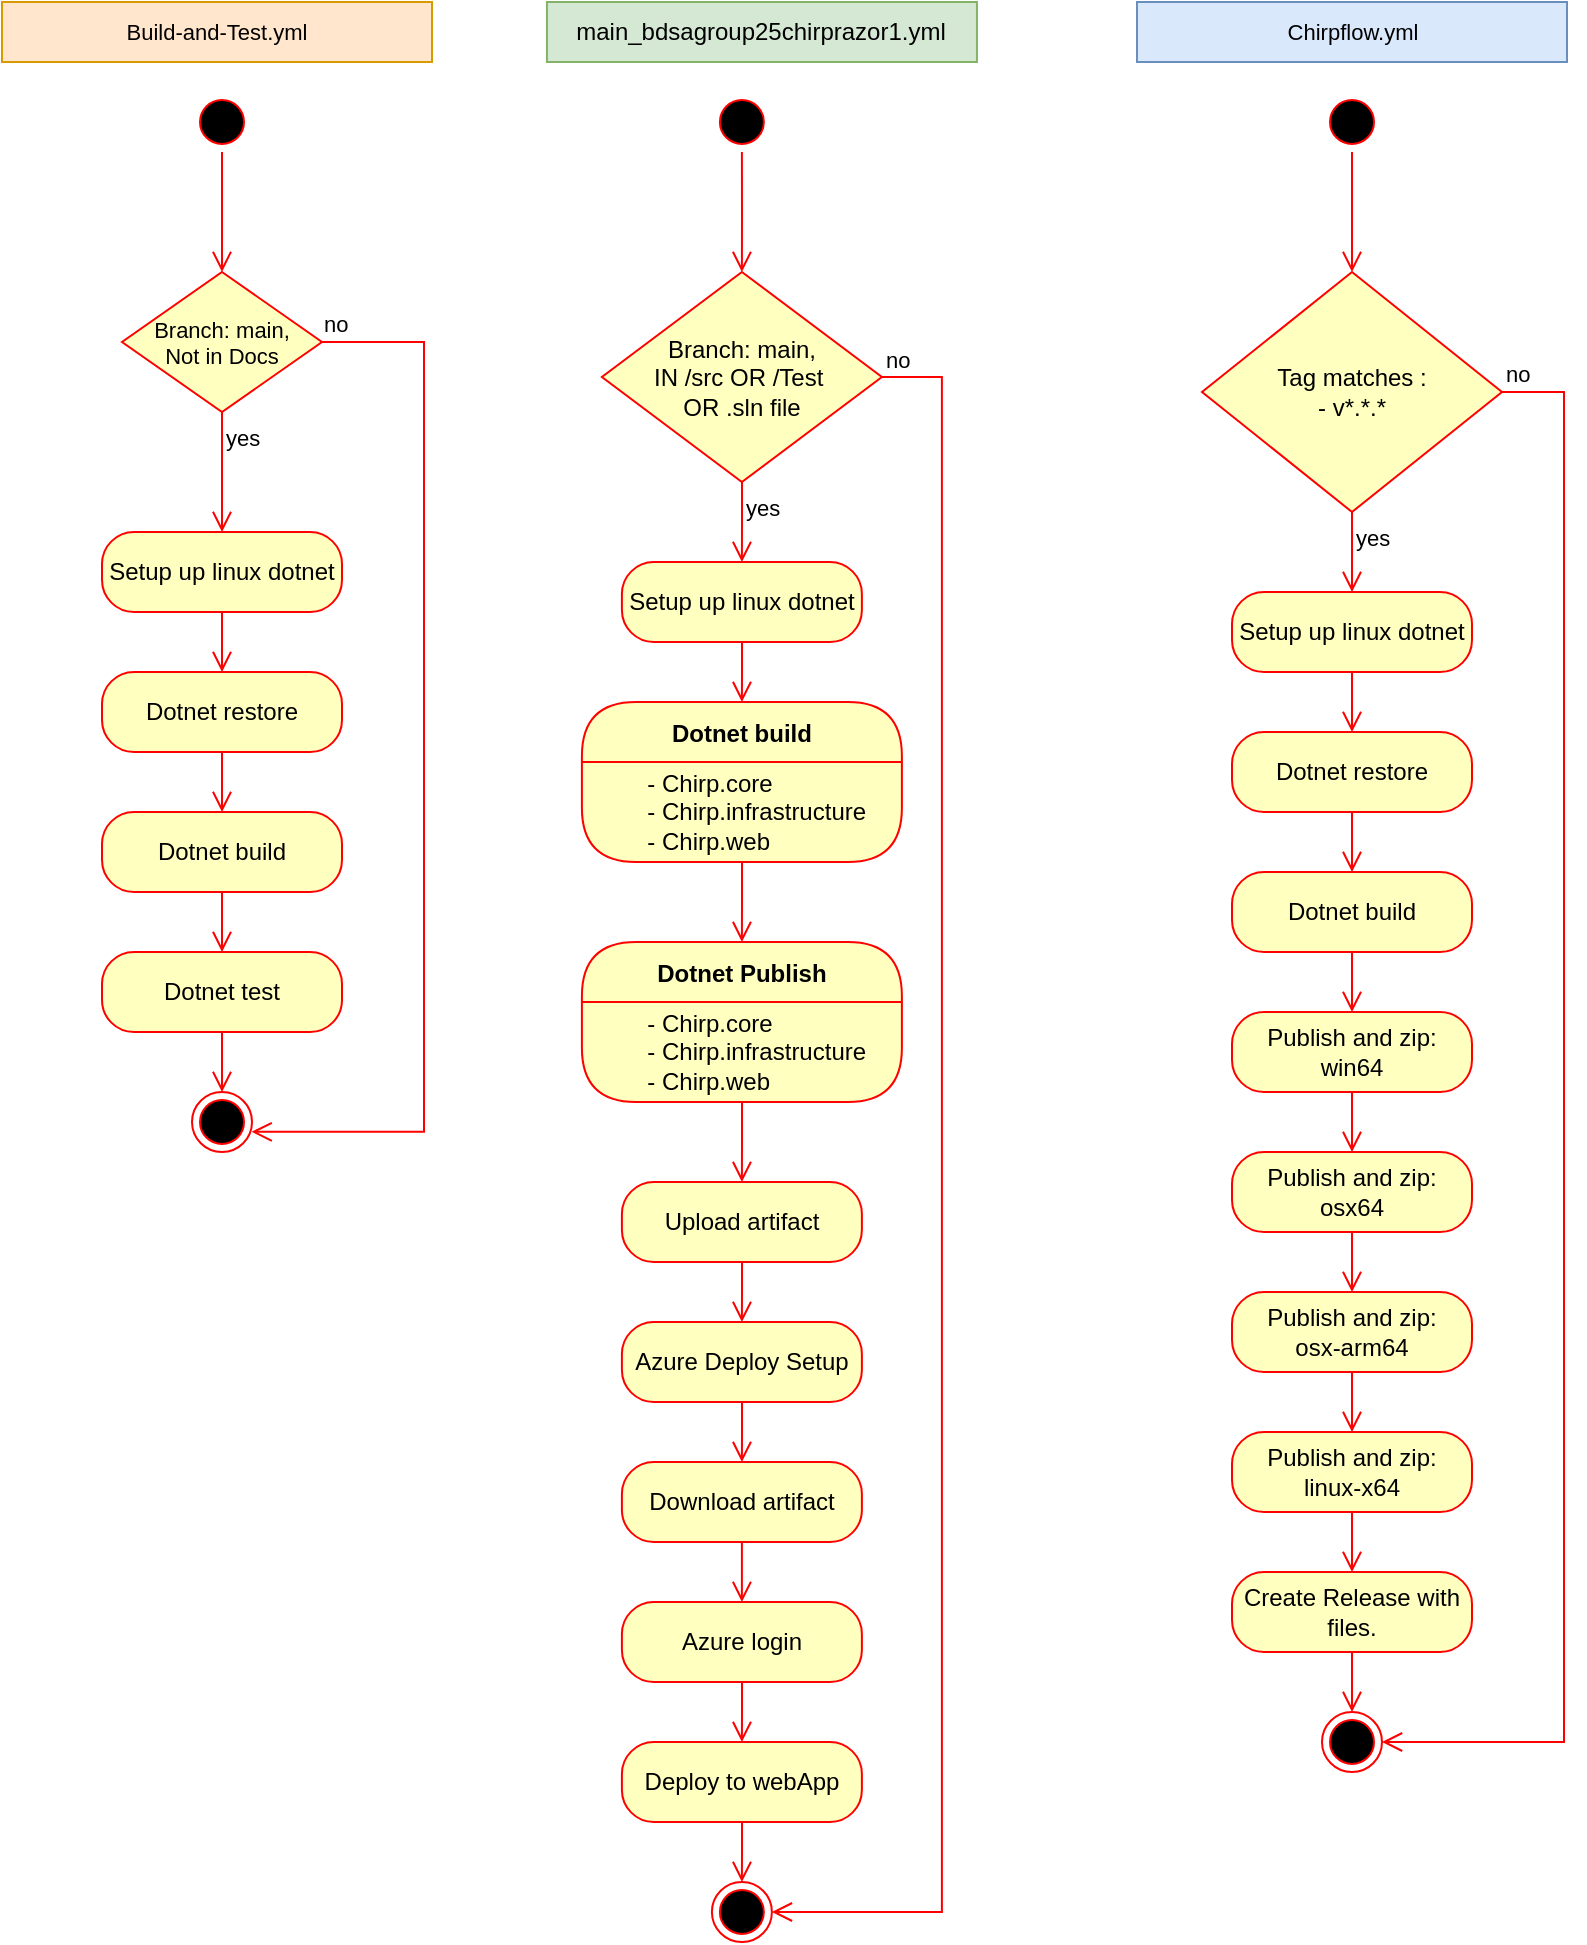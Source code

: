 <mxfile version="24.7.17">
  <diagram name="Page-1" id="f7LDHN_3DqTg1MV2c_hO">
    <mxGraphModel dx="1151" dy="682" grid="1" gridSize="10" guides="1" tooltips="1" connect="1" arrows="1" fold="1" page="1" pageScale="1" pageWidth="827" pageHeight="1169" math="0" shadow="0">
      <root>
        <mxCell id="0" />
        <mxCell id="1" parent="0" />
        <mxCell id="b7QniJWKjZs4ARnllk3c-1" value="" style="ellipse;html=1;shape=endState;fillColor=#000000;strokeColor=#ff0000;" parent="1" vertex="1">
          <mxGeometry x="105" y="570" width="30" height="30" as="geometry" />
        </mxCell>
        <mxCell id="b7QniJWKjZs4ARnllk3c-9" value="&lt;font style=&quot;font-size: 11px;&quot;&gt;Branch: main,&lt;/font&gt;&lt;div style=&quot;font-size: 11px;&quot;&gt;&lt;font style=&quot;font-size: 11px;&quot;&gt;Not in Docs&lt;/font&gt;&lt;/div&gt;" style="rhombus;whiteSpace=wrap;html=1;fontColor=#000000;fillColor=#ffffc0;strokeColor=#ff0000;" parent="1" vertex="1">
          <mxGeometry x="70" y="160" width="100" height="70" as="geometry" />
        </mxCell>
        <mxCell id="b7QniJWKjZs4ARnllk3c-10" value="no" style="edgeStyle=orthogonalEdgeStyle;html=1;align=left;verticalAlign=bottom;endArrow=open;endSize=8;strokeColor=#ff0000;rounded=0;entryX=0.994;entryY=0.663;entryDx=0;entryDy=0;entryPerimeter=0;" parent="1" target="b7QniJWKjZs4ARnllk3c-1" edge="1">
          <mxGeometry x="-1" relative="1" as="geometry">
            <mxPoint x="140" y="580" as="targetPoint" />
            <mxPoint x="169" y="195" as="sourcePoint" />
            <Array as="points">
              <mxPoint x="221" y="195" />
              <mxPoint x="221" y="590" />
            </Array>
          </mxGeometry>
        </mxCell>
        <mxCell id="b7QniJWKjZs4ARnllk3c-11" value="yes" style="edgeStyle=orthogonalEdgeStyle;html=1;align=left;verticalAlign=top;endArrow=open;endSize=8;strokeColor=#ff0000;rounded=0;" parent="1" source="b7QniJWKjZs4ARnllk3c-9" edge="1">
          <mxGeometry x="-1" relative="1" as="geometry">
            <mxPoint x="120" y="290" as="targetPoint" />
          </mxGeometry>
        </mxCell>
        <mxCell id="b7QniJWKjZs4ARnllk3c-12" value="Setup up linux dotnet" style="rounded=1;whiteSpace=wrap;html=1;arcSize=40;fontColor=#000000;fillColor=#ffffc0;strokeColor=#ff0000;" parent="1" vertex="1">
          <mxGeometry x="60" y="290" width="120" height="40" as="geometry" />
        </mxCell>
        <mxCell id="b7QniJWKjZs4ARnllk3c-13" value="" style="edgeStyle=orthogonalEdgeStyle;html=1;verticalAlign=bottom;endArrow=open;endSize=8;strokeColor=#ff0000;rounded=0;" parent="1" source="b7QniJWKjZs4ARnllk3c-12" edge="1">
          <mxGeometry relative="1" as="geometry">
            <mxPoint x="120" y="360" as="targetPoint" />
          </mxGeometry>
        </mxCell>
        <mxCell id="b7QniJWKjZs4ARnllk3c-14" value="Dotnet restore" style="rounded=1;whiteSpace=wrap;html=1;arcSize=40;fontColor=#000000;fillColor=#ffffc0;strokeColor=#ff0000;" parent="1" vertex="1">
          <mxGeometry x="60" y="360" width="120" height="40" as="geometry" />
        </mxCell>
        <mxCell id="b7QniJWKjZs4ARnllk3c-15" value="" style="edgeStyle=orthogonalEdgeStyle;html=1;verticalAlign=bottom;endArrow=open;endSize=8;strokeColor=#ff0000;rounded=0;" parent="1" source="b7QniJWKjZs4ARnllk3c-14" edge="1">
          <mxGeometry relative="1" as="geometry">
            <mxPoint x="120" y="430" as="targetPoint" />
          </mxGeometry>
        </mxCell>
        <mxCell id="b7QniJWKjZs4ARnllk3c-16" value="Dotnet build" style="rounded=1;whiteSpace=wrap;html=1;arcSize=40;fontColor=#000000;fillColor=#ffffc0;strokeColor=#ff0000;" parent="1" vertex="1">
          <mxGeometry x="60" y="430" width="120" height="40" as="geometry" />
        </mxCell>
        <mxCell id="b7QniJWKjZs4ARnllk3c-17" value="" style="edgeStyle=orthogonalEdgeStyle;html=1;verticalAlign=bottom;endArrow=open;endSize=8;strokeColor=#ff0000;rounded=0;" parent="1" source="b7QniJWKjZs4ARnllk3c-16" edge="1">
          <mxGeometry relative="1" as="geometry">
            <mxPoint x="120" y="500" as="targetPoint" />
          </mxGeometry>
        </mxCell>
        <mxCell id="b7QniJWKjZs4ARnllk3c-18" value="Dotnet test" style="rounded=1;whiteSpace=wrap;html=1;arcSize=40;fontColor=#000000;fillColor=#ffffc0;strokeColor=#ff0000;" parent="1" vertex="1">
          <mxGeometry x="60" y="500" width="120" height="40" as="geometry" />
        </mxCell>
        <mxCell id="b7QniJWKjZs4ARnllk3c-19" value="" style="edgeStyle=orthogonalEdgeStyle;html=1;verticalAlign=bottom;endArrow=open;endSize=8;strokeColor=#ff0000;rounded=0;" parent="1" source="b7QniJWKjZs4ARnllk3c-18" edge="1">
          <mxGeometry relative="1" as="geometry">
            <mxPoint x="120" y="570" as="targetPoint" />
          </mxGeometry>
        </mxCell>
        <mxCell id="b7QniJWKjZs4ARnllk3c-38" value="main_bdsagroup25chirprazor1.yml" style="text;html=1;align=center;verticalAlign=middle;whiteSpace=wrap;rounded=0;fillColor=#d5e8d4;strokeColor=#82b366;" parent="1" vertex="1">
          <mxGeometry x="282.47" y="25" width="215" height="30" as="geometry" />
        </mxCell>
        <mxCell id="b7QniJWKjZs4ARnllk3c-40" value="Branch: main,&lt;div&gt;IN /src OR /Test&amp;nbsp;&lt;/div&gt;&lt;div&gt;OR .sln file&lt;/div&gt;" style="rhombus;whiteSpace=wrap;html=1;fontColor=#000000;fillColor=#ffffc0;strokeColor=#ff0000;" parent="1" vertex="1">
          <mxGeometry x="309.95" y="160" width="140" height="105" as="geometry" />
        </mxCell>
        <mxCell id="b7QniJWKjZs4ARnllk3c-41" value="no" style="edgeStyle=orthogonalEdgeStyle;html=1;align=left;verticalAlign=bottom;endArrow=open;endSize=8;strokeColor=#ff0000;rounded=0;exitX=1;exitY=0.5;exitDx=0;exitDy=0;entryX=1;entryY=0.5;entryDx=0;entryDy=0;" parent="1" source="b7QniJWKjZs4ARnllk3c-40" target="b7QniJWKjZs4ARnllk3c-61" edge="1">
          <mxGeometry x="-1" relative="1" as="geometry">
            <mxPoint x="509.95" y="205" as="targetPoint" />
            <Array as="points">
              <mxPoint x="479.95" y="213" />
              <mxPoint x="479.95" y="980" />
            </Array>
          </mxGeometry>
        </mxCell>
        <mxCell id="b7QniJWKjZs4ARnllk3c-42" value="yes" style="edgeStyle=orthogonalEdgeStyle;html=1;align=left;verticalAlign=top;endArrow=open;endSize=8;strokeColor=#ff0000;rounded=0;" parent="1" source="b7QniJWKjZs4ARnllk3c-40" edge="1">
          <mxGeometry x="-1" relative="1" as="geometry">
            <mxPoint x="379.95" y="305" as="targetPoint" />
          </mxGeometry>
        </mxCell>
        <mxCell id="b7QniJWKjZs4ARnllk3c-48" value="Setup up linux dotnet" style="rounded=1;whiteSpace=wrap;html=1;arcSize=40;fontColor=#000000;fillColor=#ffffc0;strokeColor=#ff0000;" parent="1" vertex="1">
          <mxGeometry x="319.95" y="305" width="120" height="40" as="geometry" />
        </mxCell>
        <mxCell id="b7QniJWKjZs4ARnllk3c-49" value="" style="edgeStyle=orthogonalEdgeStyle;html=1;verticalAlign=bottom;endArrow=open;endSize=8;strokeColor=#ff0000;rounded=0;" parent="1" source="b7QniJWKjZs4ARnllk3c-48" edge="1">
          <mxGeometry relative="1" as="geometry">
            <mxPoint x="379.95" y="375" as="targetPoint" />
          </mxGeometry>
        </mxCell>
        <mxCell id="b7QniJWKjZs4ARnllk3c-53" value="Upload artifact" style="rounded=1;whiteSpace=wrap;html=1;arcSize=40;fontColor=#000000;fillColor=#ffffc0;strokeColor=#ff0000;" parent="1" vertex="1">
          <mxGeometry x="319.95" y="615" width="120" height="40" as="geometry" />
        </mxCell>
        <mxCell id="b7QniJWKjZs4ARnllk3c-54" value="" style="edgeStyle=orthogonalEdgeStyle;html=1;verticalAlign=bottom;endArrow=open;endSize=8;strokeColor=#ff0000;rounded=0;" parent="1" source="b7QniJWKjZs4ARnllk3c-53" edge="1">
          <mxGeometry relative="1" as="geometry">
            <mxPoint x="379.95" y="685" as="targetPoint" />
          </mxGeometry>
        </mxCell>
        <mxCell id="b7QniJWKjZs4ARnllk3c-55" value="Azure Deploy Setup" style="rounded=1;whiteSpace=wrap;html=1;arcSize=40;fontColor=#000000;fillColor=#ffffc0;strokeColor=#ff0000;" parent="1" vertex="1">
          <mxGeometry x="319.95" y="685" width="120" height="40" as="geometry" />
        </mxCell>
        <mxCell id="b7QniJWKjZs4ARnllk3c-56" value="" style="edgeStyle=orthogonalEdgeStyle;html=1;verticalAlign=bottom;endArrow=open;endSize=8;strokeColor=#ff0000;rounded=0;" parent="1" source="b7QniJWKjZs4ARnllk3c-55" edge="1">
          <mxGeometry relative="1" as="geometry">
            <mxPoint x="379.95" y="755" as="targetPoint" />
          </mxGeometry>
        </mxCell>
        <mxCell id="b7QniJWKjZs4ARnllk3c-57" value="Download artifact" style="rounded=1;whiteSpace=wrap;html=1;arcSize=40;fontColor=#000000;fillColor=#ffffc0;strokeColor=#ff0000;" parent="1" vertex="1">
          <mxGeometry x="319.95" y="755" width="120" height="40" as="geometry" />
        </mxCell>
        <mxCell id="b7QniJWKjZs4ARnllk3c-61" value="" style="ellipse;html=1;shape=endState;fillColor=#000000;strokeColor=#ff0000;" parent="1" vertex="1">
          <mxGeometry x="364.95" y="965" width="30" height="30" as="geometry" />
        </mxCell>
        <mxCell id="b7QniJWKjZs4ARnllk3c-62" value="" style="edgeStyle=orthogonalEdgeStyle;html=1;verticalAlign=bottom;endArrow=open;endSize=8;strokeColor=#ff0000;rounded=0;" parent="1" edge="1">
          <mxGeometry relative="1" as="geometry">
            <mxPoint x="379.95" y="825" as="targetPoint" />
            <mxPoint x="379.95" y="795" as="sourcePoint" />
          </mxGeometry>
        </mxCell>
        <mxCell id="b7QniJWKjZs4ARnllk3c-63" value="Azure login" style="rounded=1;whiteSpace=wrap;html=1;arcSize=40;fontColor=#000000;fillColor=#ffffc0;strokeColor=#ff0000;" parent="1" vertex="1">
          <mxGeometry x="319.95" y="825" width="120" height="40" as="geometry" />
        </mxCell>
        <mxCell id="b7QniJWKjZs4ARnllk3c-64" value="" style="edgeStyle=orthogonalEdgeStyle;html=1;verticalAlign=bottom;endArrow=open;endSize=8;strokeColor=#ff0000;rounded=0;" parent="1" source="b7QniJWKjZs4ARnllk3c-63" edge="1">
          <mxGeometry relative="1" as="geometry">
            <mxPoint x="379.95" y="895" as="targetPoint" />
          </mxGeometry>
        </mxCell>
        <mxCell id="b7QniJWKjZs4ARnllk3c-65" value="Deploy to webApp" style="rounded=1;whiteSpace=wrap;html=1;arcSize=40;fontColor=#000000;fillColor=#ffffc0;strokeColor=#ff0000;" parent="1" vertex="1">
          <mxGeometry x="319.95" y="895" width="120" height="40" as="geometry" />
        </mxCell>
        <mxCell id="b7QniJWKjZs4ARnllk3c-66" value="" style="edgeStyle=orthogonalEdgeStyle;html=1;verticalAlign=bottom;endArrow=open;endSize=8;strokeColor=#ff0000;rounded=0;" parent="1" source="b7QniJWKjZs4ARnllk3c-65" edge="1">
          <mxGeometry relative="1" as="geometry">
            <mxPoint x="379.95" y="965" as="targetPoint" />
          </mxGeometry>
        </mxCell>
        <mxCell id="b7QniJWKjZs4ARnllk3c-67" value="Dotnet build" style="swimlane;fontStyle=1;align=center;verticalAlign=middle;childLayout=stackLayout;horizontal=1;startSize=30;horizontalStack=0;resizeParent=0;resizeLast=1;container=0;fontColor=#000000;collapsible=0;rounded=1;arcSize=30;strokeColor=#ff0000;fillColor=#ffffc0;swimlaneFillColor=#ffffc0;dropTarget=0;" parent="1" vertex="1">
          <mxGeometry x="299.95" y="375" width="160" height="80" as="geometry" />
        </mxCell>
        <mxCell id="b7QniJWKjZs4ARnllk3c-68" value="&lt;div style=&quot;&quot;&gt;&lt;span style=&quot;background-color: initial;&quot;&gt;&lt;span style=&quot;white-space: pre;&quot;&gt;&#x9;&lt;/span&gt;- Chirp.core&lt;/span&gt;&lt;/div&gt;&lt;div style=&quot;&quot;&gt;&lt;span style=&quot;white-space: pre;&quot;&gt;&#x9;&lt;/span&gt;- Chirp.infrastructure&lt;/div&gt;&lt;div style=&quot;&quot;&gt;&lt;span style=&quot;white-space: pre;&quot;&gt;&#x9;&lt;/span&gt;- Chirp.web&lt;/div&gt;" style="text;html=1;strokeColor=none;fillColor=none;align=left;verticalAlign=middle;spacingLeft=4;spacingRight=4;whiteSpace=wrap;overflow=hidden;rotatable=0;fontColor=#000000;" parent="b7QniJWKjZs4ARnllk3c-67" vertex="1">
          <mxGeometry y="30" width="160" height="50" as="geometry" />
        </mxCell>
        <mxCell id="b7QniJWKjZs4ARnllk3c-69" value="" style="edgeStyle=orthogonalEdgeStyle;html=1;verticalAlign=bottom;endArrow=open;endSize=8;strokeColor=#ff0000;rounded=0;" parent="1" source="b7QniJWKjZs4ARnllk3c-67" edge="1">
          <mxGeometry relative="1" as="geometry">
            <mxPoint x="379.95" y="495" as="targetPoint" />
          </mxGeometry>
        </mxCell>
        <mxCell id="b7QniJWKjZs4ARnllk3c-70" value="Dotnet Publish" style="swimlane;fontStyle=1;align=center;verticalAlign=middle;childLayout=stackLayout;horizontal=1;startSize=30;horizontalStack=0;resizeParent=0;resizeLast=1;container=0;fontColor=#000000;collapsible=0;rounded=1;arcSize=30;strokeColor=#ff0000;fillColor=#ffffc0;swimlaneFillColor=#ffffc0;dropTarget=0;" parent="1" vertex="1">
          <mxGeometry x="299.95" y="495" width="160" height="80" as="geometry" />
        </mxCell>
        <mxCell id="b7QniJWKjZs4ARnllk3c-71" value="&lt;span style=&quot;white-space: pre;&quot;&gt;&#x9;&lt;/span&gt;- Chirp.core&lt;div&gt;&lt;span style=&quot;white-space: pre;&quot;&gt;&#x9;&lt;/span&gt;- Chirp.infrastructure&lt;/div&gt;&lt;div&gt;&lt;span style=&quot;white-space: pre;&quot;&gt;&#x9;&lt;/span&gt;- Chirp.web&lt;/div&gt;" style="text;html=1;strokeColor=none;fillColor=none;align=left;verticalAlign=middle;spacingLeft=4;spacingRight=4;whiteSpace=wrap;overflow=hidden;rotatable=0;fontColor=#000000;" parent="b7QniJWKjZs4ARnllk3c-70" vertex="1">
          <mxGeometry y="30" width="160" height="50" as="geometry" />
        </mxCell>
        <mxCell id="b7QniJWKjZs4ARnllk3c-72" value="" style="edgeStyle=orthogonalEdgeStyle;html=1;verticalAlign=bottom;endArrow=open;endSize=8;strokeColor=#ff0000;rounded=0;" parent="1" source="b7QniJWKjZs4ARnllk3c-70" edge="1">
          <mxGeometry relative="1" as="geometry">
            <mxPoint x="379.95" y="615" as="targetPoint" />
          </mxGeometry>
        </mxCell>
        <mxCell id="b7QniJWKjZs4ARnllk3c-73" value="" style="ellipse;html=1;shape=startState;fillColor=#000000;strokeColor=#ff0000;" parent="1" vertex="1">
          <mxGeometry x="105" y="70" width="30" height="30" as="geometry" />
        </mxCell>
        <mxCell id="b7QniJWKjZs4ARnllk3c-74" value="" style="edgeStyle=orthogonalEdgeStyle;html=1;verticalAlign=bottom;endArrow=open;endSize=8;strokeColor=#ff0000;rounded=0;" parent="1" source="b7QniJWKjZs4ARnllk3c-73" edge="1">
          <mxGeometry relative="1" as="geometry">
            <mxPoint x="120" y="160" as="targetPoint" />
          </mxGeometry>
        </mxCell>
        <mxCell id="b7QniJWKjZs4ARnllk3c-75" value="" style="ellipse;html=1;shape=startState;fillColor=#000000;strokeColor=#ff0000;" parent="1" vertex="1">
          <mxGeometry x="364.95" y="70" width="30" height="30" as="geometry" />
        </mxCell>
        <mxCell id="b7QniJWKjZs4ARnllk3c-76" value="" style="edgeStyle=orthogonalEdgeStyle;html=1;verticalAlign=bottom;endArrow=open;endSize=8;strokeColor=#ff0000;rounded=0;" parent="1" source="b7QniJWKjZs4ARnllk3c-75" edge="1">
          <mxGeometry relative="1" as="geometry">
            <mxPoint x="379.95" y="160" as="targetPoint" />
          </mxGeometry>
        </mxCell>
        <mxCell id="1jcnKHjSTtzGyk72apZk-4" value="" style="ellipse;html=1;shape=startState;fillColor=#000000;strokeColor=#ff0000;" parent="1" vertex="1">
          <mxGeometry x="670" y="70" width="30" height="30" as="geometry" />
        </mxCell>
        <mxCell id="1jcnKHjSTtzGyk72apZk-5" value="" style="edgeStyle=orthogonalEdgeStyle;html=1;verticalAlign=bottom;endArrow=open;endSize=8;strokeColor=#ff0000;rounded=0;" parent="1" source="1jcnKHjSTtzGyk72apZk-4" edge="1">
          <mxGeometry relative="1" as="geometry">
            <mxPoint x="685" y="160" as="targetPoint" />
          </mxGeometry>
        </mxCell>
        <mxCell id="1jcnKHjSTtzGyk72apZk-6" value="Tag matches :&lt;br&gt;- v*.*.*" style="rhombus;whiteSpace=wrap;html=1;fontColor=#000000;fillColor=#ffffc0;strokeColor=#ff0000;" parent="1" vertex="1">
          <mxGeometry x="610" y="160" width="150" height="120" as="geometry" />
        </mxCell>
        <mxCell id="1jcnKHjSTtzGyk72apZk-7" value="no" style="edgeStyle=orthogonalEdgeStyle;html=1;align=left;verticalAlign=bottom;endArrow=open;endSize=8;strokeColor=#ff0000;rounded=0;entryX=1;entryY=0.5;entryDx=0;entryDy=0;" parent="1" source="1jcnKHjSTtzGyk72apZk-6" target="1jcnKHjSTtzGyk72apZk-30" edge="1">
          <mxGeometry x="-1" relative="1" as="geometry">
            <mxPoint x="790" y="910" as="targetPoint" />
            <Array as="points">
              <mxPoint x="791" y="220" />
              <mxPoint x="791" y="895" />
            </Array>
          </mxGeometry>
        </mxCell>
        <mxCell id="1jcnKHjSTtzGyk72apZk-8" value="yes" style="edgeStyle=orthogonalEdgeStyle;html=1;align=left;verticalAlign=top;endArrow=open;endSize=8;strokeColor=#ff0000;rounded=0;" parent="1" source="1jcnKHjSTtzGyk72apZk-6" edge="1">
          <mxGeometry x="-1" relative="1" as="geometry">
            <mxPoint x="685" y="320" as="targetPoint" />
          </mxGeometry>
        </mxCell>
        <mxCell id="1jcnKHjSTtzGyk72apZk-9" value="Setup up linux dotnet" style="rounded=1;whiteSpace=wrap;html=1;arcSize=40;fontColor=#000000;fillColor=#ffffc0;strokeColor=#ff0000;" parent="1" vertex="1">
          <mxGeometry x="625" y="320" width="120" height="40" as="geometry" />
        </mxCell>
        <mxCell id="1jcnKHjSTtzGyk72apZk-10" value="" style="edgeStyle=orthogonalEdgeStyle;html=1;verticalAlign=bottom;endArrow=open;endSize=8;strokeColor=#ff0000;rounded=0;" parent="1" source="1jcnKHjSTtzGyk72apZk-9" edge="1">
          <mxGeometry relative="1" as="geometry">
            <mxPoint x="685" y="390" as="targetPoint" />
          </mxGeometry>
        </mxCell>
        <mxCell id="1jcnKHjSTtzGyk72apZk-11" value="Dotnet restore" style="rounded=1;whiteSpace=wrap;html=1;arcSize=40;fontColor=#000000;fillColor=#ffffc0;strokeColor=#ff0000;" parent="1" vertex="1">
          <mxGeometry x="625" y="390" width="120" height="40" as="geometry" />
        </mxCell>
        <mxCell id="1jcnKHjSTtzGyk72apZk-12" value="" style="edgeStyle=orthogonalEdgeStyle;html=1;verticalAlign=bottom;endArrow=open;endSize=8;strokeColor=#ff0000;rounded=0;" parent="1" source="1jcnKHjSTtzGyk72apZk-11" edge="1">
          <mxGeometry relative="1" as="geometry">
            <mxPoint x="685" y="460" as="targetPoint" />
          </mxGeometry>
        </mxCell>
        <mxCell id="1jcnKHjSTtzGyk72apZk-13" value="Dotnet build" style="rounded=1;whiteSpace=wrap;html=1;arcSize=40;fontColor=#000000;fillColor=#ffffc0;strokeColor=#ff0000;" parent="1" vertex="1">
          <mxGeometry x="625" y="460" width="120" height="40" as="geometry" />
        </mxCell>
        <mxCell id="1jcnKHjSTtzGyk72apZk-14" value="" style="edgeStyle=orthogonalEdgeStyle;html=1;verticalAlign=bottom;endArrow=open;endSize=8;strokeColor=#ff0000;rounded=0;" parent="1" source="1jcnKHjSTtzGyk72apZk-13" edge="1">
          <mxGeometry relative="1" as="geometry">
            <mxPoint x="685" y="530" as="targetPoint" />
          </mxGeometry>
        </mxCell>
        <mxCell id="1jcnKHjSTtzGyk72apZk-15" value="Publish and zip:&lt;div&gt;win64&lt;/div&gt;" style="rounded=1;whiteSpace=wrap;html=1;arcSize=40;fontColor=#000000;fillColor=#ffffc0;strokeColor=#ff0000;" parent="1" vertex="1">
          <mxGeometry x="625" y="530" width="120" height="40" as="geometry" />
        </mxCell>
        <mxCell id="1jcnKHjSTtzGyk72apZk-16" value="" style="edgeStyle=orthogonalEdgeStyle;html=1;verticalAlign=bottom;endArrow=open;endSize=8;strokeColor=#ff0000;rounded=0;" parent="1" source="1jcnKHjSTtzGyk72apZk-15" edge="1">
          <mxGeometry relative="1" as="geometry">
            <mxPoint x="685" y="600" as="targetPoint" />
          </mxGeometry>
        </mxCell>
        <mxCell id="1jcnKHjSTtzGyk72apZk-17" value="Publish and zip:&lt;div&gt;osx64&lt;/div&gt;" style="rounded=1;whiteSpace=wrap;html=1;arcSize=40;fontColor=#000000;fillColor=#ffffc0;strokeColor=#ff0000;" parent="1" vertex="1">
          <mxGeometry x="625" y="600" width="120" height="40" as="geometry" />
        </mxCell>
        <mxCell id="1jcnKHjSTtzGyk72apZk-18" value="" style="edgeStyle=orthogonalEdgeStyle;html=1;verticalAlign=bottom;endArrow=open;endSize=8;strokeColor=#ff0000;rounded=0;" parent="1" source="1jcnKHjSTtzGyk72apZk-17" edge="1">
          <mxGeometry relative="1" as="geometry">
            <mxPoint x="685" y="670" as="targetPoint" />
          </mxGeometry>
        </mxCell>
        <mxCell id="1jcnKHjSTtzGyk72apZk-19" value="Publish and zip:&lt;div&gt;osx-arm64&lt;/div&gt;" style="rounded=1;whiteSpace=wrap;html=1;arcSize=40;fontColor=#000000;fillColor=#ffffc0;strokeColor=#ff0000;" parent="1" vertex="1">
          <mxGeometry x="625" y="670" width="120" height="40" as="geometry" />
        </mxCell>
        <mxCell id="1jcnKHjSTtzGyk72apZk-20" value="" style="edgeStyle=orthogonalEdgeStyle;html=1;verticalAlign=bottom;endArrow=open;endSize=8;strokeColor=#ff0000;rounded=0;" parent="1" source="1jcnKHjSTtzGyk72apZk-19" edge="1">
          <mxGeometry relative="1" as="geometry">
            <mxPoint x="685" y="740" as="targetPoint" />
          </mxGeometry>
        </mxCell>
        <mxCell id="1jcnKHjSTtzGyk72apZk-21" value="Publish and zip:&lt;div&gt;linux-x64&lt;/div&gt;" style="rounded=1;whiteSpace=wrap;html=1;arcSize=40;fontColor=#000000;fillColor=#ffffc0;strokeColor=#ff0000;" parent="1" vertex="1">
          <mxGeometry x="625" y="740" width="120" height="40" as="geometry" />
        </mxCell>
        <mxCell id="1jcnKHjSTtzGyk72apZk-22" value="" style="edgeStyle=orthogonalEdgeStyle;html=1;verticalAlign=bottom;endArrow=open;endSize=8;strokeColor=#ff0000;rounded=0;" parent="1" source="1jcnKHjSTtzGyk72apZk-21" edge="1">
          <mxGeometry relative="1" as="geometry">
            <mxPoint x="685" y="810" as="targetPoint" />
          </mxGeometry>
        </mxCell>
        <mxCell id="1jcnKHjSTtzGyk72apZk-28" value="Create Release with files." style="rounded=1;whiteSpace=wrap;html=1;arcSize=40;fontColor=#000000;fillColor=#ffffc0;strokeColor=#ff0000;" parent="1" vertex="1">
          <mxGeometry x="625" y="810" width="120" height="40" as="geometry" />
        </mxCell>
        <mxCell id="1jcnKHjSTtzGyk72apZk-29" value="" style="edgeStyle=orthogonalEdgeStyle;html=1;verticalAlign=bottom;endArrow=open;endSize=8;strokeColor=#ff0000;rounded=0;" parent="1" source="1jcnKHjSTtzGyk72apZk-28" edge="1">
          <mxGeometry relative="1" as="geometry">
            <mxPoint x="685" y="880" as="targetPoint" />
          </mxGeometry>
        </mxCell>
        <mxCell id="1jcnKHjSTtzGyk72apZk-30" value="" style="ellipse;html=1;shape=endState;fillColor=#000000;strokeColor=#ff0000;" parent="1" vertex="1">
          <mxGeometry x="670" y="880" width="30" height="30" as="geometry" />
        </mxCell>
        <mxCell id="SPa2eFnrnyaDHpjuBjY1-1" value="&lt;span style=&quot;font-size: 11px;&quot;&gt;Build-and-Test.yml&lt;/span&gt;" style="text;html=1;align=center;verticalAlign=middle;whiteSpace=wrap;rounded=0;fillColor=#ffe6cc;strokeColor=#d79b00;" vertex="1" parent="1">
          <mxGeometry x="10.0" y="25" width="215" height="30" as="geometry" />
        </mxCell>
        <mxCell id="SPa2eFnrnyaDHpjuBjY1-2" value="&lt;span style=&quot;font-size: 11px;&quot;&gt;Chirpflow.yml&lt;/span&gt;" style="text;html=1;align=center;verticalAlign=middle;whiteSpace=wrap;rounded=0;fillColor=#dae8fc;strokeColor=#6c8ebf;" vertex="1" parent="1">
          <mxGeometry x="577.5" y="25" width="215" height="30" as="geometry" />
        </mxCell>
      </root>
    </mxGraphModel>
  </diagram>
</mxfile>
